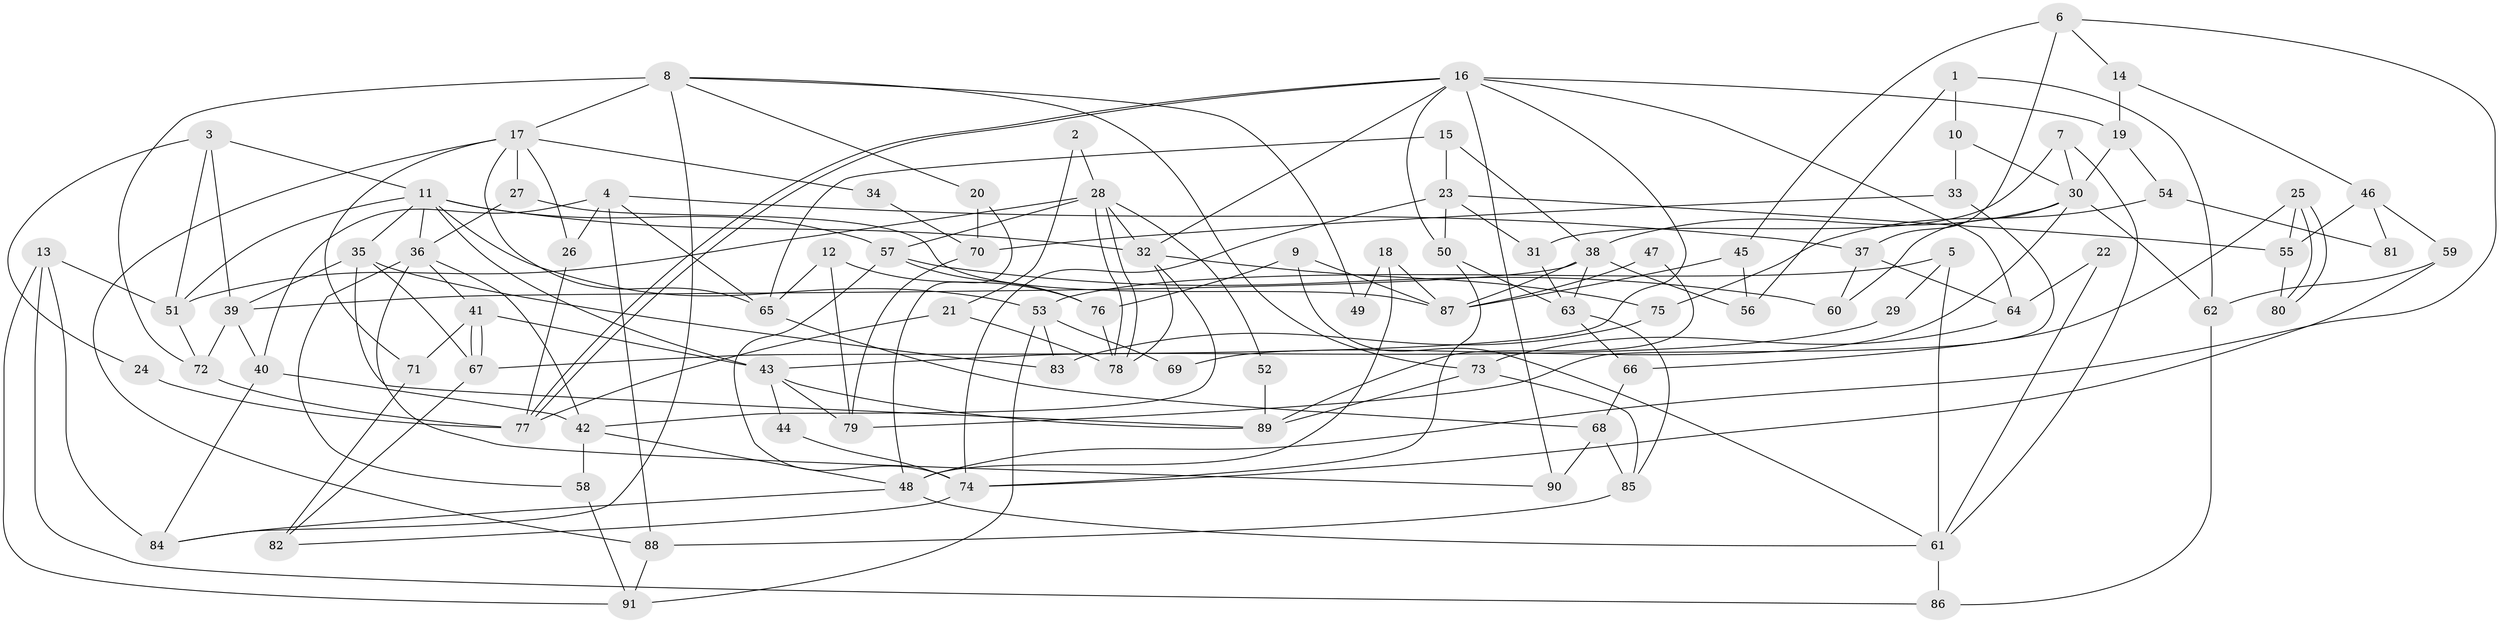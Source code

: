 // coarse degree distribution, {4: 0.1724137931034483, 7: 0.13793103448275862, 10: 0.10344827586206896, 6: 0.06896551724137931, 8: 0.034482758620689655, 9: 0.06896551724137931, 3: 0.13793103448275862, 5: 0.034482758620689655, 16: 0.034482758620689655, 2: 0.1724137931034483, 11: 0.034482758620689655}
// Generated by graph-tools (version 1.1) at 2025/18/03/04/25 18:18:44]
// undirected, 91 vertices, 182 edges
graph export_dot {
graph [start="1"]
  node [color=gray90,style=filled];
  1;
  2;
  3;
  4;
  5;
  6;
  7;
  8;
  9;
  10;
  11;
  12;
  13;
  14;
  15;
  16;
  17;
  18;
  19;
  20;
  21;
  22;
  23;
  24;
  25;
  26;
  27;
  28;
  29;
  30;
  31;
  32;
  33;
  34;
  35;
  36;
  37;
  38;
  39;
  40;
  41;
  42;
  43;
  44;
  45;
  46;
  47;
  48;
  49;
  50;
  51;
  52;
  53;
  54;
  55;
  56;
  57;
  58;
  59;
  60;
  61;
  62;
  63;
  64;
  65;
  66;
  67;
  68;
  69;
  70;
  71;
  72;
  73;
  74;
  75;
  76;
  77;
  78;
  79;
  80;
  81;
  82;
  83;
  84;
  85;
  86;
  87;
  88;
  89;
  90;
  91;
  1 -- 62;
  1 -- 56;
  1 -- 10;
  2 -- 21;
  2 -- 28;
  3 -- 39;
  3 -- 11;
  3 -- 24;
  3 -- 51;
  4 -- 40;
  4 -- 26;
  4 -- 37;
  4 -- 65;
  4 -- 88;
  5 -- 61;
  5 -- 53;
  5 -- 29;
  6 -- 48;
  6 -- 37;
  6 -- 14;
  6 -- 45;
  7 -- 31;
  7 -- 30;
  7 -- 61;
  8 -- 84;
  8 -- 73;
  8 -- 17;
  8 -- 20;
  8 -- 49;
  8 -- 72;
  9 -- 61;
  9 -- 76;
  9 -- 87;
  10 -- 30;
  10 -- 33;
  11 -- 35;
  11 -- 51;
  11 -- 32;
  11 -- 36;
  11 -- 43;
  11 -- 53;
  11 -- 57;
  12 -- 79;
  12 -- 65;
  12 -- 76;
  13 -- 51;
  13 -- 91;
  13 -- 84;
  13 -- 86;
  14 -- 19;
  14 -- 46;
  15 -- 65;
  15 -- 23;
  15 -- 38;
  16 -- 32;
  16 -- 77;
  16 -- 77;
  16 -- 19;
  16 -- 50;
  16 -- 64;
  16 -- 67;
  16 -- 90;
  17 -- 88;
  17 -- 26;
  17 -- 27;
  17 -- 34;
  17 -- 65;
  17 -- 71;
  18 -- 48;
  18 -- 87;
  18 -- 49;
  19 -- 30;
  19 -- 54;
  20 -- 48;
  20 -- 70;
  21 -- 77;
  21 -- 78;
  22 -- 61;
  22 -- 64;
  23 -- 74;
  23 -- 50;
  23 -- 31;
  23 -- 55;
  24 -- 77;
  25 -- 66;
  25 -- 80;
  25 -- 80;
  25 -- 55;
  26 -- 77;
  27 -- 36;
  27 -- 87;
  28 -- 57;
  28 -- 78;
  28 -- 78;
  28 -- 32;
  28 -- 51;
  28 -- 52;
  29 -- 43;
  30 -- 60;
  30 -- 38;
  30 -- 62;
  30 -- 69;
  31 -- 63;
  32 -- 42;
  32 -- 75;
  32 -- 78;
  33 -- 79;
  33 -- 70;
  34 -- 70;
  35 -- 39;
  35 -- 67;
  35 -- 83;
  35 -- 89;
  36 -- 42;
  36 -- 41;
  36 -- 58;
  36 -- 90;
  37 -- 64;
  37 -- 60;
  38 -- 87;
  38 -- 39;
  38 -- 56;
  38 -- 63;
  39 -- 72;
  39 -- 40;
  40 -- 42;
  40 -- 84;
  41 -- 67;
  41 -- 67;
  41 -- 43;
  41 -- 71;
  42 -- 48;
  42 -- 58;
  43 -- 44;
  43 -- 79;
  43 -- 89;
  44 -- 74;
  45 -- 87;
  45 -- 56;
  46 -- 55;
  46 -- 59;
  46 -- 81;
  47 -- 89;
  47 -- 87;
  48 -- 61;
  48 -- 84;
  50 -- 74;
  50 -- 63;
  51 -- 72;
  52 -- 89;
  53 -- 91;
  53 -- 69;
  53 -- 83;
  54 -- 75;
  54 -- 81;
  55 -- 80;
  57 -- 76;
  57 -- 60;
  57 -- 74;
  58 -- 91;
  59 -- 74;
  59 -- 62;
  61 -- 86;
  62 -- 86;
  63 -- 66;
  63 -- 85;
  64 -- 73;
  65 -- 68;
  66 -- 68;
  67 -- 82;
  68 -- 90;
  68 -- 85;
  70 -- 79;
  71 -- 82;
  72 -- 77;
  73 -- 89;
  73 -- 85;
  74 -- 82;
  75 -- 83;
  76 -- 78;
  85 -- 88;
  88 -- 91;
}
